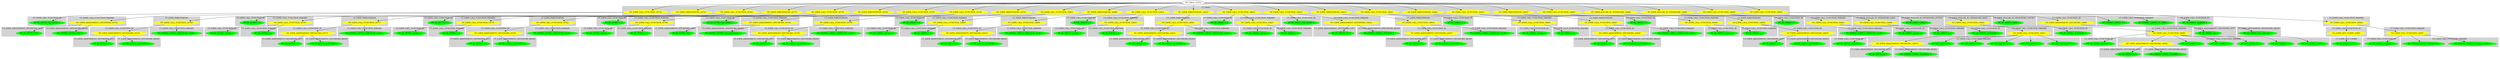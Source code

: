 digraph {

subgraph cluster0 {
 node [style=filled,color=white];
 style=filled;
 color=lightgrey;
 label = "CT_PROG";

"NT_EXPR_CALL_FUNCTION_16754"
 [fillcolor = yellow]
"NT_EXPR_PARENTHESIS_16759"
 [fillcolor = yellow]
"NT_EXPR_CALL_FUNCTION_16765"
 [fillcolor = yellow]
"NT_EXPR_PARENTHESIS_16770"
 [fillcolor = yellow]
"NT_EXPR_CALL_FUNCTION_16776"
 [fillcolor = yellow]
"NT_EXPR_PARENTHESIS_16781"
 [fillcolor = yellow]
"NT_EXPR_CALL_FUNCTION_16787"
 [fillcolor = yellow]
"NT_EXPR_CALL_FUNCTION_16792"
 [fillcolor = yellow]
"NT_EXPR_PARENTHESIS_16797"
 [fillcolor = yellow]
"NT_EXPR_CALL_FUNCTION_16803"
 [fillcolor = yellow]
"NT_EXPR_PARENTHESIS_16808"
 [fillcolor = yellow]
"NT_EXPR_CALL_FUNCTION_16814"
 [fillcolor = yellow]
"NT_EXPR_PARENTHESIS_16819"
 [fillcolor = yellow]
"NT_EXPR_CALL_FUNCTION_16825"
 [fillcolor = yellow]
"NT_EXPR_CALL_FUNCTION_16830"
 [fillcolor = yellow]
"NT_EXPR_PARENTHESIS_16835"
 [fillcolor = yellow]
"NT_EXPR_CALL_FUNCTION_16841"
 [fillcolor = yellow]
"NT_EXPR_PARENTHESIS_16846"
 [fillcolor = yellow]
"NT_EXPR_CALL_FUNCTION_16852"
 [fillcolor = yellow]
"NT_EXPR_PARENTHESIS_16857"
 [fillcolor = yellow]
"NT_EXPR_CALL_FUNCTION_16863"
 [fillcolor = yellow]
"NT_EXPR_DOLLAR_AT_OPERATORS_16868"
 [fillcolor = yellow]
"NT_EXPR_DOLLAR_AT_OPERATORS_16882"
 [fillcolor = yellow]
"NT_EXPR_CALL_FUNCTION_16896"
 [fillcolor = yellow]
"NT_EXPR_CALL_FUNCTION_16902"
 [fillcolor = yellow]
}
"NT_PROG_16753"->"NT_EXPR_CALL_FUNCTION_16754"
subgraph cluster1 {
 node [style=filled,color=white];
 style=filled;
 color=lightgrey;
 label = "CT_EXPR_CALL_FUNCTION_ID";

"NT_ID_16755< Sys.setenv >"
 [fillcolor = green]
}
subgraph cluster2 {
 node [style=filled,color=white];
 style=filled;
 color=lightgrey;
 label = "CT_EXPR_CALL_FUNCTION_PARAMS";

"NT_EXPR_ASSIGNMENT_OPETATORS_16756"
 [fillcolor = yellow]
}
"NT_EXPR_CALL_FUNCTION_16754"->"NT_ID_16755< Sys.setenv >"
"NT_EXPR_CALL_FUNCTION_16754"->"NT_EXPR_ASSIGNMENT_OPETATORS_16756"
subgraph cluster3 {
 node [style=filled,color=white];
 style=filled;
 color=lightgrey;
 label = "CT_EXPR_ASSIGNMENT_OPETATORS_LEFT";

"NT_ID_16757< TZ >"
 [fillcolor = green]
}
subgraph cluster4 {
 node [style=filled,color=white];
 style=filled;
 color=lightgrey;
 label = "CT_EXPR_ASSIGNMENT_OPETATORS_RIGHT";

"NT_STRING_16758< UTC >"
 [fillcolor = green]
}
"NT_EXPR_ASSIGNMENT_OPETATORS_16756"->"NT_ID_16757< TZ >"
"NT_EXPR_ASSIGNMENT_OPETATORS_16756"->"NT_STRING_16758< UTC >"
"NT_PROG_16753"->"NT_EXPR_PARENTHESIS_16759"
subgraph cluster5 {
 node [style=filled,color=white];
 style=filled;
 color=lightgrey;
 label = "CT_EXPR_PARENTHESIS";

"NT_EXPR_CALL_FUNCTION_16760"
 [fillcolor = yellow]
}
"NT_EXPR_PARENTHESIS_16759"->"NT_EXPR_CALL_FUNCTION_16760"
subgraph cluster6 {
 node [style=filled,color=white];
 style=filled;
 color=lightgrey;
 label = "CT_EXPR_CALL_FUNCTION_ID";

"NT_EXPR_ASSIGNMENT_OPETATORS_16761"
 [fillcolor = yellow]
}
subgraph cluster7 {
 node [style=filled,color=white];
 style=filled;
 color=lightgrey;
 label = "CT_EXPR_CALL_FUNCTION_PARAMS";

"NT_STRING_16764< 1848-01-01 12:00 >"
 [fillcolor = green]
}
"NT_EXPR_CALL_FUNCTION_16760"->"NT_EXPR_ASSIGNMENT_OPETATORS_16761"
subgraph cluster8 {
 node [style=filled,color=white];
 style=filled;
 color=lightgrey;
 label = "CT_EXPR_ASSIGNMENT_OPETATORS_LEFT";

"NT_ID_16762< z >"
 [fillcolor = green]
}
subgraph cluster9 {
 node [style=filled,color=white];
 style=filled;
 color=lightgrey;
 label = "CT_EXPR_ASSIGNMENT_OPETATORS_RIGHT";

"NT_ID_16763< as.POSIXct >"
 [fillcolor = green]
}
"NT_EXPR_ASSIGNMENT_OPETATORS_16761"->"NT_ID_16762< z >"
"NT_EXPR_ASSIGNMENT_OPETATORS_16761"->"NT_ID_16763< as.POSIXct >"
"NT_EXPR_CALL_FUNCTION_16760"->"NT_STRING_16764< 1848-01-01 12:00 >"
"NT_PROG_16753"->"NT_EXPR_CALL_FUNCTION_16765"
subgraph cluster10 {
 node [style=filled,color=white];
 style=filled;
 color=lightgrey;
 label = "CT_EXPR_CALL_FUNCTION_ID";

"NT_ID_16766< c >"
 [fillcolor = green]
}
subgraph cluster11 {
 node [style=filled,color=white];
 style=filled;
 color=lightgrey;
 label = "CT_EXPR_CALL_FUNCTION_PARAMS";

"NT_EXPR_CALL_FUNCTION_16767"
 [fillcolor = yellow]
}
"NT_EXPR_CALL_FUNCTION_16765"->"NT_ID_16766< c >"
"NT_EXPR_CALL_FUNCTION_16765"->"NT_EXPR_CALL_FUNCTION_16767"
subgraph cluster12 {
 node [style=filled,color=white];
 style=filled;
 color=lightgrey;
 label = "CT_EXPR_CALL_FUNCTION_ID";

"NT_ID_16768< unclass >"
 [fillcolor = green]
}
subgraph cluster13 {
 node [style=filled,color=white];
 style=filled;
 color=lightgrey;
 label = "CT_EXPR_CALL_FUNCTION_PARAMS";

"NT_ID_16769< z >"
 [fillcolor = green]
}
"NT_EXPR_CALL_FUNCTION_16767"->"NT_ID_16768< unclass >"
"NT_EXPR_CALL_FUNCTION_16767"->"NT_ID_16769< z >"
"NT_PROG_16753"->"NT_EXPR_PARENTHESIS_16770"
subgraph cluster14 {
 node [style=filled,color=white];
 style=filled;
 color=lightgrey;
 label = "CT_EXPR_PARENTHESIS";

"NT_EXPR_CALL_FUNCTION_16771"
 [fillcolor = yellow]
}
"NT_EXPR_PARENTHESIS_16770"->"NT_EXPR_CALL_FUNCTION_16771"
subgraph cluster15 {
 node [style=filled,color=white];
 style=filled;
 color=lightgrey;
 label = "CT_EXPR_CALL_FUNCTION_ID";

"NT_EXPR_ASSIGNMENT_OPETATORS_16772"
 [fillcolor = yellow]
}
subgraph cluster16 {
 node [style=filled,color=white];
 style=filled;
 color=lightgrey;
 label = "CT_EXPR_CALL_FUNCTION_PARAMS";

"NT_STRING_16775< 2040-01-01 12:00 >"
 [fillcolor = green]
}
"NT_EXPR_CALL_FUNCTION_16771"->"NT_EXPR_ASSIGNMENT_OPETATORS_16772"
subgraph cluster17 {
 node [style=filled,color=white];
 style=filled;
 color=lightgrey;
 label = "CT_EXPR_ASSIGNMENT_OPETATORS_LEFT";

"NT_ID_16773< z >"
 [fillcolor = green]
}
subgraph cluster18 {
 node [style=filled,color=white];
 style=filled;
 color=lightgrey;
 label = "CT_EXPR_ASSIGNMENT_OPETATORS_RIGHT";

"NT_ID_16774< as.POSIXct >"
 [fillcolor = green]
}
"NT_EXPR_ASSIGNMENT_OPETATORS_16772"->"NT_ID_16773< z >"
"NT_EXPR_ASSIGNMENT_OPETATORS_16772"->"NT_ID_16774< as.POSIXct >"
"NT_EXPR_CALL_FUNCTION_16771"->"NT_STRING_16775< 2040-01-01 12:00 >"
"NT_PROG_16753"->"NT_EXPR_CALL_FUNCTION_16776"
subgraph cluster19 {
 node [style=filled,color=white];
 style=filled;
 color=lightgrey;
 label = "CT_EXPR_CALL_FUNCTION_ID";

"NT_ID_16777< c >"
 [fillcolor = green]
}
subgraph cluster20 {
 node [style=filled,color=white];
 style=filled;
 color=lightgrey;
 label = "CT_EXPR_CALL_FUNCTION_PARAMS";

"NT_EXPR_CALL_FUNCTION_16778"
 [fillcolor = yellow]
}
"NT_EXPR_CALL_FUNCTION_16776"->"NT_ID_16777< c >"
"NT_EXPR_CALL_FUNCTION_16776"->"NT_EXPR_CALL_FUNCTION_16778"
subgraph cluster21 {
 node [style=filled,color=white];
 style=filled;
 color=lightgrey;
 label = "CT_EXPR_CALL_FUNCTION_ID";

"NT_ID_16779< unclass >"
 [fillcolor = green]
}
subgraph cluster22 {
 node [style=filled,color=white];
 style=filled;
 color=lightgrey;
 label = "CT_EXPR_CALL_FUNCTION_PARAMS";

"NT_ID_16780< z >"
 [fillcolor = green]
}
"NT_EXPR_CALL_FUNCTION_16778"->"NT_ID_16779< unclass >"
"NT_EXPR_CALL_FUNCTION_16778"->"NT_ID_16780< z >"
"NT_PROG_16753"->"NT_EXPR_PARENTHESIS_16781"
subgraph cluster23 {
 node [style=filled,color=white];
 style=filled;
 color=lightgrey;
 label = "CT_EXPR_PARENTHESIS";

"NT_EXPR_CALL_FUNCTION_16782"
 [fillcolor = yellow]
}
"NT_EXPR_PARENTHESIS_16781"->"NT_EXPR_CALL_FUNCTION_16782"
subgraph cluster24 {
 node [style=filled,color=white];
 style=filled;
 color=lightgrey;
 label = "CT_EXPR_CALL_FUNCTION_ID";

"NT_EXPR_ASSIGNMENT_OPETATORS_16783"
 [fillcolor = yellow]
}
subgraph cluster25 {
 node [style=filled,color=white];
 style=filled;
 color=lightgrey;
 label = "CT_EXPR_CALL_FUNCTION_PARAMS";

"NT_STRING_16786< 2040-07-01 12:00 >"
 [fillcolor = green]
}
"NT_EXPR_CALL_FUNCTION_16782"->"NT_EXPR_ASSIGNMENT_OPETATORS_16783"
subgraph cluster26 {
 node [style=filled,color=white];
 style=filled;
 color=lightgrey;
 label = "CT_EXPR_ASSIGNMENT_OPETATORS_LEFT";

"NT_ID_16784< z >"
 [fillcolor = green]
}
subgraph cluster27 {
 node [style=filled,color=white];
 style=filled;
 color=lightgrey;
 label = "CT_EXPR_ASSIGNMENT_OPETATORS_RIGHT";

"NT_ID_16785< as.POSIXct >"
 [fillcolor = green]
}
"NT_EXPR_ASSIGNMENT_OPETATORS_16783"->"NT_ID_16784< z >"
"NT_EXPR_ASSIGNMENT_OPETATORS_16783"->"NT_ID_16785< as.POSIXct >"
"NT_EXPR_CALL_FUNCTION_16782"->"NT_STRING_16786< 2040-07-01 12:00 >"
"NT_PROG_16753"->"NT_EXPR_CALL_FUNCTION_16787"
subgraph cluster28 {
 node [style=filled,color=white];
 style=filled;
 color=lightgrey;
 label = "CT_EXPR_CALL_FUNCTION_ID";

"NT_ID_16788< c >"
 [fillcolor = green]
}
subgraph cluster29 {
 node [style=filled,color=white];
 style=filled;
 color=lightgrey;
 label = "CT_EXPR_CALL_FUNCTION_PARAMS";

"NT_EXPR_CALL_FUNCTION_16789"
 [fillcolor = yellow]
}
"NT_EXPR_CALL_FUNCTION_16787"->"NT_ID_16788< c >"
"NT_EXPR_CALL_FUNCTION_16787"->"NT_EXPR_CALL_FUNCTION_16789"
subgraph cluster30 {
 node [style=filled,color=white];
 style=filled;
 color=lightgrey;
 label = "CT_EXPR_CALL_FUNCTION_ID";

"NT_ID_16790< unclass >"
 [fillcolor = green]
}
subgraph cluster31 {
 node [style=filled,color=white];
 style=filled;
 color=lightgrey;
 label = "CT_EXPR_CALL_FUNCTION_PARAMS";

"NT_ID_16791< z >"
 [fillcolor = green]
}
"NT_EXPR_CALL_FUNCTION_16789"->"NT_ID_16790< unclass >"
"NT_EXPR_CALL_FUNCTION_16789"->"NT_ID_16791< z >"
"NT_PROG_16753"->"NT_EXPR_CALL_FUNCTION_16792"
subgraph cluster32 {
 node [style=filled,color=white];
 style=filled;
 color=lightgrey;
 label = "CT_EXPR_CALL_FUNCTION_ID";

"NT_ID_16793< Sys.setenv >"
 [fillcolor = green]
}
subgraph cluster33 {
 node [style=filled,color=white];
 style=filled;
 color=lightgrey;
 label = "CT_EXPR_CALL_FUNCTION_PARAMS";

"NT_EXPR_ASSIGNMENT_OPETATORS_16794"
 [fillcolor = yellow]
}
"NT_EXPR_CALL_FUNCTION_16792"->"NT_ID_16793< Sys.setenv >"
"NT_EXPR_CALL_FUNCTION_16792"->"NT_EXPR_ASSIGNMENT_OPETATORS_16794"
subgraph cluster34 {
 node [style=filled,color=white];
 style=filled;
 color=lightgrey;
 label = "CT_EXPR_ASSIGNMENT_OPETATORS_LEFT";

"NT_ID_16795< TZ >"
 [fillcolor = green]
}
subgraph cluster35 {
 node [style=filled,color=white];
 style=filled;
 color=lightgrey;
 label = "CT_EXPR_ASSIGNMENT_OPETATORS_RIGHT";

"NT_STRING_16796< Europe/London >"
 [fillcolor = green]
}
"NT_EXPR_ASSIGNMENT_OPETATORS_16794"->"NT_ID_16795< TZ >"
"NT_EXPR_ASSIGNMENT_OPETATORS_16794"->"NT_STRING_16796< Europe/London >"
"NT_PROG_16753"->"NT_EXPR_PARENTHESIS_16797"
subgraph cluster36 {
 node [style=filled,color=white];
 style=filled;
 color=lightgrey;
 label = "CT_EXPR_PARENTHESIS";

"NT_EXPR_CALL_FUNCTION_16798"
 [fillcolor = yellow]
}
"NT_EXPR_PARENTHESIS_16797"->"NT_EXPR_CALL_FUNCTION_16798"
subgraph cluster37 {
 node [style=filled,color=white];
 style=filled;
 color=lightgrey;
 label = "CT_EXPR_CALL_FUNCTION_ID";

"NT_EXPR_ASSIGNMENT_OPETATORS_16799"
 [fillcolor = yellow]
}
subgraph cluster38 {
 node [style=filled,color=white];
 style=filled;
 color=lightgrey;
 label = "CT_EXPR_CALL_FUNCTION_PARAMS";

"NT_STRING_16802< 1848-01-01 12:00 >"
 [fillcolor = green]
}
"NT_EXPR_CALL_FUNCTION_16798"->"NT_EXPR_ASSIGNMENT_OPETATORS_16799"
subgraph cluster39 {
 node [style=filled,color=white];
 style=filled;
 color=lightgrey;
 label = "CT_EXPR_ASSIGNMENT_OPETATORS_LEFT";

"NT_ID_16800< z >"
 [fillcolor = green]
}
subgraph cluster40 {
 node [style=filled,color=white];
 style=filled;
 color=lightgrey;
 label = "CT_EXPR_ASSIGNMENT_OPETATORS_RIGHT";

"NT_ID_16801< as.POSIXct >"
 [fillcolor = green]
}
"NT_EXPR_ASSIGNMENT_OPETATORS_16799"->"NT_ID_16800< z >"
"NT_EXPR_ASSIGNMENT_OPETATORS_16799"->"NT_ID_16801< as.POSIXct >"
"NT_EXPR_CALL_FUNCTION_16798"->"NT_STRING_16802< 1848-01-01 12:00 >"
"NT_PROG_16753"->"NT_EXPR_CALL_FUNCTION_16803"
subgraph cluster41 {
 node [style=filled,color=white];
 style=filled;
 color=lightgrey;
 label = "CT_EXPR_CALL_FUNCTION_ID";

"NT_ID_16804< c >"
 [fillcolor = green]
}
subgraph cluster42 {
 node [style=filled,color=white];
 style=filled;
 color=lightgrey;
 label = "CT_EXPR_CALL_FUNCTION_PARAMS";

"NT_EXPR_CALL_FUNCTION_16805"
 [fillcolor = yellow]
}
"NT_EXPR_CALL_FUNCTION_16803"->"NT_ID_16804< c >"
"NT_EXPR_CALL_FUNCTION_16803"->"NT_EXPR_CALL_FUNCTION_16805"
subgraph cluster43 {
 node [style=filled,color=white];
 style=filled;
 color=lightgrey;
 label = "CT_EXPR_CALL_FUNCTION_ID";

"NT_ID_16806< unclass >"
 [fillcolor = green]
}
subgraph cluster44 {
 node [style=filled,color=white];
 style=filled;
 color=lightgrey;
 label = "CT_EXPR_CALL_FUNCTION_PARAMS";

"NT_ID_16807< z >"
 [fillcolor = green]
}
"NT_EXPR_CALL_FUNCTION_16805"->"NT_ID_16806< unclass >"
"NT_EXPR_CALL_FUNCTION_16805"->"NT_ID_16807< z >"
"NT_PROG_16753"->"NT_EXPR_PARENTHESIS_16808"
subgraph cluster45 {
 node [style=filled,color=white];
 style=filled;
 color=lightgrey;
 label = "CT_EXPR_PARENTHESIS";

"NT_EXPR_CALL_FUNCTION_16809"
 [fillcolor = yellow]
}
"NT_EXPR_PARENTHESIS_16808"->"NT_EXPR_CALL_FUNCTION_16809"
subgraph cluster46 {
 node [style=filled,color=white];
 style=filled;
 color=lightgrey;
 label = "CT_EXPR_CALL_FUNCTION_ID";

"NT_EXPR_ASSIGNMENT_OPETATORS_16810"
 [fillcolor = yellow]
}
subgraph cluster47 {
 node [style=filled,color=white];
 style=filled;
 color=lightgrey;
 label = "CT_EXPR_CALL_FUNCTION_PARAMS";

"NT_STRING_16813< 2040-01-01 12:00 >"
 [fillcolor = green]
}
"NT_EXPR_CALL_FUNCTION_16809"->"NT_EXPR_ASSIGNMENT_OPETATORS_16810"
subgraph cluster48 {
 node [style=filled,color=white];
 style=filled;
 color=lightgrey;
 label = "CT_EXPR_ASSIGNMENT_OPETATORS_LEFT";

"NT_ID_16811< z >"
 [fillcolor = green]
}
subgraph cluster49 {
 node [style=filled,color=white];
 style=filled;
 color=lightgrey;
 label = "CT_EXPR_ASSIGNMENT_OPETATORS_RIGHT";

"NT_ID_16812< as.POSIXct >"
 [fillcolor = green]
}
"NT_EXPR_ASSIGNMENT_OPETATORS_16810"->"NT_ID_16811< z >"
"NT_EXPR_ASSIGNMENT_OPETATORS_16810"->"NT_ID_16812< as.POSIXct >"
"NT_EXPR_CALL_FUNCTION_16809"->"NT_STRING_16813< 2040-01-01 12:00 >"
"NT_PROG_16753"->"NT_EXPR_CALL_FUNCTION_16814"
subgraph cluster50 {
 node [style=filled,color=white];
 style=filled;
 color=lightgrey;
 label = "CT_EXPR_CALL_FUNCTION_ID";

"NT_ID_16815< c >"
 [fillcolor = green]
}
subgraph cluster51 {
 node [style=filled,color=white];
 style=filled;
 color=lightgrey;
 label = "CT_EXPR_CALL_FUNCTION_PARAMS";

"NT_EXPR_CALL_FUNCTION_16816"
 [fillcolor = yellow]
}
"NT_EXPR_CALL_FUNCTION_16814"->"NT_ID_16815< c >"
"NT_EXPR_CALL_FUNCTION_16814"->"NT_EXPR_CALL_FUNCTION_16816"
subgraph cluster52 {
 node [style=filled,color=white];
 style=filled;
 color=lightgrey;
 label = "CT_EXPR_CALL_FUNCTION_ID";

"NT_ID_16817< unclass >"
 [fillcolor = green]
}
subgraph cluster53 {
 node [style=filled,color=white];
 style=filled;
 color=lightgrey;
 label = "CT_EXPR_CALL_FUNCTION_PARAMS";

"NT_ID_16818< z >"
 [fillcolor = green]
}
"NT_EXPR_CALL_FUNCTION_16816"->"NT_ID_16817< unclass >"
"NT_EXPR_CALL_FUNCTION_16816"->"NT_ID_16818< z >"
"NT_PROG_16753"->"NT_EXPR_PARENTHESIS_16819"
subgraph cluster54 {
 node [style=filled,color=white];
 style=filled;
 color=lightgrey;
 label = "CT_EXPR_PARENTHESIS";

"NT_EXPR_CALL_FUNCTION_16820"
 [fillcolor = yellow]
}
"NT_EXPR_PARENTHESIS_16819"->"NT_EXPR_CALL_FUNCTION_16820"
subgraph cluster55 {
 node [style=filled,color=white];
 style=filled;
 color=lightgrey;
 label = "CT_EXPR_CALL_FUNCTION_ID";

"NT_EXPR_ASSIGNMENT_OPETATORS_16821"
 [fillcolor = yellow]
}
subgraph cluster56 {
 node [style=filled,color=white];
 style=filled;
 color=lightgrey;
 label = "CT_EXPR_CALL_FUNCTION_PARAMS";

"NT_STRING_16824< 2040-07-01 12:00 >"
 [fillcolor = green]
}
"NT_EXPR_CALL_FUNCTION_16820"->"NT_EXPR_ASSIGNMENT_OPETATORS_16821"
subgraph cluster57 {
 node [style=filled,color=white];
 style=filled;
 color=lightgrey;
 label = "CT_EXPR_ASSIGNMENT_OPETATORS_LEFT";

"NT_ID_16822< z >"
 [fillcolor = green]
}
subgraph cluster58 {
 node [style=filled,color=white];
 style=filled;
 color=lightgrey;
 label = "CT_EXPR_ASSIGNMENT_OPETATORS_RIGHT";

"NT_ID_16823< as.POSIXct >"
 [fillcolor = green]
}
"NT_EXPR_ASSIGNMENT_OPETATORS_16821"->"NT_ID_16822< z >"
"NT_EXPR_ASSIGNMENT_OPETATORS_16821"->"NT_ID_16823< as.POSIXct >"
"NT_EXPR_CALL_FUNCTION_16820"->"NT_STRING_16824< 2040-07-01 12:00 >"
"NT_PROG_16753"->"NT_EXPR_CALL_FUNCTION_16825"
subgraph cluster59 {
 node [style=filled,color=white];
 style=filled;
 color=lightgrey;
 label = "CT_EXPR_CALL_FUNCTION_ID";

"NT_ID_16826< c >"
 [fillcolor = green]
}
subgraph cluster60 {
 node [style=filled,color=white];
 style=filled;
 color=lightgrey;
 label = "CT_EXPR_CALL_FUNCTION_PARAMS";

"NT_EXPR_CALL_FUNCTION_16827"
 [fillcolor = yellow]
}
"NT_EXPR_CALL_FUNCTION_16825"->"NT_ID_16826< c >"
"NT_EXPR_CALL_FUNCTION_16825"->"NT_EXPR_CALL_FUNCTION_16827"
subgraph cluster61 {
 node [style=filled,color=white];
 style=filled;
 color=lightgrey;
 label = "CT_EXPR_CALL_FUNCTION_ID";

"NT_ID_16828< unclass >"
 [fillcolor = green]
}
subgraph cluster62 {
 node [style=filled,color=white];
 style=filled;
 color=lightgrey;
 label = "CT_EXPR_CALL_FUNCTION_PARAMS";

"NT_ID_16829< z >"
 [fillcolor = green]
}
"NT_EXPR_CALL_FUNCTION_16827"->"NT_ID_16828< unclass >"
"NT_EXPR_CALL_FUNCTION_16827"->"NT_ID_16829< z >"
"NT_PROG_16753"->"NT_EXPR_CALL_FUNCTION_16830"
subgraph cluster63 {
 node [style=filled,color=white];
 style=filled;
 color=lightgrey;
 label = "CT_EXPR_CALL_FUNCTION_ID";

"NT_ID_16831< Sys.setenv >"
 [fillcolor = green]
}
subgraph cluster64 {
 node [style=filled,color=white];
 style=filled;
 color=lightgrey;
 label = "CT_EXPR_CALL_FUNCTION_PARAMS";

"NT_EXPR_ASSIGNMENT_OPETATORS_16832"
 [fillcolor = yellow]
}
"NT_EXPR_CALL_FUNCTION_16830"->"NT_ID_16831< Sys.setenv >"
"NT_EXPR_CALL_FUNCTION_16830"->"NT_EXPR_ASSIGNMENT_OPETATORS_16832"
subgraph cluster65 {
 node [style=filled,color=white];
 style=filled;
 color=lightgrey;
 label = "CT_EXPR_ASSIGNMENT_OPETATORS_LEFT";

"NT_ID_16833< TZ >"
 [fillcolor = green]
}
subgraph cluster66 {
 node [style=filled,color=white];
 style=filled;
 color=lightgrey;
 label = "CT_EXPR_ASSIGNMENT_OPETATORS_RIGHT";

"NT_STRING_16834< EST5EDT >"
 [fillcolor = green]
}
"NT_EXPR_ASSIGNMENT_OPETATORS_16832"->"NT_ID_16833< TZ >"
"NT_EXPR_ASSIGNMENT_OPETATORS_16832"->"NT_STRING_16834< EST5EDT >"
"NT_PROG_16753"->"NT_EXPR_PARENTHESIS_16835"
subgraph cluster67 {
 node [style=filled,color=white];
 style=filled;
 color=lightgrey;
 label = "CT_EXPR_PARENTHESIS";

"NT_EXPR_CALL_FUNCTION_16836"
 [fillcolor = yellow]
}
"NT_EXPR_PARENTHESIS_16835"->"NT_EXPR_CALL_FUNCTION_16836"
subgraph cluster68 {
 node [style=filled,color=white];
 style=filled;
 color=lightgrey;
 label = "CT_EXPR_CALL_FUNCTION_ID";

"NT_EXPR_ASSIGNMENT_OPETATORS_16837"
 [fillcolor = yellow]
}
subgraph cluster69 {
 node [style=filled,color=white];
 style=filled;
 color=lightgrey;
 label = "CT_EXPR_CALL_FUNCTION_PARAMS";

"NT_STRING_16840< 1848-01-01 12:00 >"
 [fillcolor = green]
}
"NT_EXPR_CALL_FUNCTION_16836"->"NT_EXPR_ASSIGNMENT_OPETATORS_16837"
subgraph cluster70 {
 node [style=filled,color=white];
 style=filled;
 color=lightgrey;
 label = "CT_EXPR_ASSIGNMENT_OPETATORS_LEFT";

"NT_ID_16838< z >"
 [fillcolor = green]
}
subgraph cluster71 {
 node [style=filled,color=white];
 style=filled;
 color=lightgrey;
 label = "CT_EXPR_ASSIGNMENT_OPETATORS_RIGHT";

"NT_ID_16839< as.POSIXct >"
 [fillcolor = green]
}
"NT_EXPR_ASSIGNMENT_OPETATORS_16837"->"NT_ID_16838< z >"
"NT_EXPR_ASSIGNMENT_OPETATORS_16837"->"NT_ID_16839< as.POSIXct >"
"NT_EXPR_CALL_FUNCTION_16836"->"NT_STRING_16840< 1848-01-01 12:00 >"
"NT_PROG_16753"->"NT_EXPR_CALL_FUNCTION_16841"
subgraph cluster72 {
 node [style=filled,color=white];
 style=filled;
 color=lightgrey;
 label = "CT_EXPR_CALL_FUNCTION_ID";

"NT_ID_16842< c >"
 [fillcolor = green]
}
subgraph cluster73 {
 node [style=filled,color=white];
 style=filled;
 color=lightgrey;
 label = "CT_EXPR_CALL_FUNCTION_PARAMS";

"NT_EXPR_CALL_FUNCTION_16843"
 [fillcolor = yellow]
}
"NT_EXPR_CALL_FUNCTION_16841"->"NT_ID_16842< c >"
"NT_EXPR_CALL_FUNCTION_16841"->"NT_EXPR_CALL_FUNCTION_16843"
subgraph cluster74 {
 node [style=filled,color=white];
 style=filled;
 color=lightgrey;
 label = "CT_EXPR_CALL_FUNCTION_ID";

"NT_ID_16844< unclass >"
 [fillcolor = green]
}
subgraph cluster75 {
 node [style=filled,color=white];
 style=filled;
 color=lightgrey;
 label = "CT_EXPR_CALL_FUNCTION_PARAMS";

"NT_ID_16845< z >"
 [fillcolor = green]
}
"NT_EXPR_CALL_FUNCTION_16843"->"NT_ID_16844< unclass >"
"NT_EXPR_CALL_FUNCTION_16843"->"NT_ID_16845< z >"
"NT_PROG_16753"->"NT_EXPR_PARENTHESIS_16846"
subgraph cluster76 {
 node [style=filled,color=white];
 style=filled;
 color=lightgrey;
 label = "CT_EXPR_PARENTHESIS";

"NT_EXPR_CALL_FUNCTION_16847"
 [fillcolor = yellow]
}
"NT_EXPR_PARENTHESIS_16846"->"NT_EXPR_CALL_FUNCTION_16847"
subgraph cluster77 {
 node [style=filled,color=white];
 style=filled;
 color=lightgrey;
 label = "CT_EXPR_CALL_FUNCTION_ID";

"NT_EXPR_ASSIGNMENT_OPETATORS_16848"
 [fillcolor = yellow]
}
subgraph cluster78 {
 node [style=filled,color=white];
 style=filled;
 color=lightgrey;
 label = "CT_EXPR_CALL_FUNCTION_PARAMS";

"NT_STRING_16851< 2040-01-01 12:00 >"
 [fillcolor = green]
}
"NT_EXPR_CALL_FUNCTION_16847"->"NT_EXPR_ASSIGNMENT_OPETATORS_16848"
subgraph cluster79 {
 node [style=filled,color=white];
 style=filled;
 color=lightgrey;
 label = "CT_EXPR_ASSIGNMENT_OPETATORS_LEFT";

"NT_ID_16849< z >"
 [fillcolor = green]
}
subgraph cluster80 {
 node [style=filled,color=white];
 style=filled;
 color=lightgrey;
 label = "CT_EXPR_ASSIGNMENT_OPETATORS_RIGHT";

"NT_ID_16850< as.POSIXct >"
 [fillcolor = green]
}
"NT_EXPR_ASSIGNMENT_OPETATORS_16848"->"NT_ID_16849< z >"
"NT_EXPR_ASSIGNMENT_OPETATORS_16848"->"NT_ID_16850< as.POSIXct >"
"NT_EXPR_CALL_FUNCTION_16847"->"NT_STRING_16851< 2040-01-01 12:00 >"
"NT_PROG_16753"->"NT_EXPR_CALL_FUNCTION_16852"
subgraph cluster81 {
 node [style=filled,color=white];
 style=filled;
 color=lightgrey;
 label = "CT_EXPR_CALL_FUNCTION_ID";

"NT_ID_16853< c >"
 [fillcolor = green]
}
subgraph cluster82 {
 node [style=filled,color=white];
 style=filled;
 color=lightgrey;
 label = "CT_EXPR_CALL_FUNCTION_PARAMS";

"NT_EXPR_CALL_FUNCTION_16854"
 [fillcolor = yellow]
}
"NT_EXPR_CALL_FUNCTION_16852"->"NT_ID_16853< c >"
"NT_EXPR_CALL_FUNCTION_16852"->"NT_EXPR_CALL_FUNCTION_16854"
subgraph cluster83 {
 node [style=filled,color=white];
 style=filled;
 color=lightgrey;
 label = "CT_EXPR_CALL_FUNCTION_ID";

"NT_ID_16855< unclass >"
 [fillcolor = green]
}
subgraph cluster84 {
 node [style=filled,color=white];
 style=filled;
 color=lightgrey;
 label = "CT_EXPR_CALL_FUNCTION_PARAMS";

"NT_ID_16856< z >"
 [fillcolor = green]
}
"NT_EXPR_CALL_FUNCTION_16854"->"NT_ID_16855< unclass >"
"NT_EXPR_CALL_FUNCTION_16854"->"NT_ID_16856< z >"
"NT_PROG_16753"->"NT_EXPR_PARENTHESIS_16857"
subgraph cluster85 {
 node [style=filled,color=white];
 style=filled;
 color=lightgrey;
 label = "CT_EXPR_PARENTHESIS";

"NT_EXPR_CALL_FUNCTION_16858"
 [fillcolor = yellow]
}
"NT_EXPR_PARENTHESIS_16857"->"NT_EXPR_CALL_FUNCTION_16858"
subgraph cluster86 {
 node [style=filled,color=white];
 style=filled;
 color=lightgrey;
 label = "CT_EXPR_CALL_FUNCTION_ID";

"NT_EXPR_ASSIGNMENT_OPETATORS_16859"
 [fillcolor = yellow]
}
subgraph cluster87 {
 node [style=filled,color=white];
 style=filled;
 color=lightgrey;
 label = "CT_EXPR_CALL_FUNCTION_PARAMS";

"NT_STRING_16862< 2040-07-01 12:00 >"
 [fillcolor = green]
}
"NT_EXPR_CALL_FUNCTION_16858"->"NT_EXPR_ASSIGNMENT_OPETATORS_16859"
subgraph cluster88 {
 node [style=filled,color=white];
 style=filled;
 color=lightgrey;
 label = "CT_EXPR_ASSIGNMENT_OPETATORS_LEFT";

"NT_ID_16860< z >"
 [fillcolor = green]
}
subgraph cluster89 {
 node [style=filled,color=white];
 style=filled;
 color=lightgrey;
 label = "CT_EXPR_ASSIGNMENT_OPETATORS_RIGHT";

"NT_ID_16861< as.POSIXct >"
 [fillcolor = green]
}
"NT_EXPR_ASSIGNMENT_OPETATORS_16859"->"NT_ID_16860< z >"
"NT_EXPR_ASSIGNMENT_OPETATORS_16859"->"NT_ID_16861< as.POSIXct >"
"NT_EXPR_CALL_FUNCTION_16858"->"NT_STRING_16862< 2040-07-01 12:00 >"
"NT_PROG_16753"->"NT_EXPR_CALL_FUNCTION_16863"
subgraph cluster90 {
 node [style=filled,color=white];
 style=filled;
 color=lightgrey;
 label = "CT_EXPR_CALL_FUNCTION_ID";

"NT_ID_16864< c >"
 [fillcolor = green]
}
subgraph cluster91 {
 node [style=filled,color=white];
 style=filled;
 color=lightgrey;
 label = "CT_EXPR_CALL_FUNCTION_PARAMS";

"NT_EXPR_CALL_FUNCTION_16865"
 [fillcolor = yellow]
}
"NT_EXPR_CALL_FUNCTION_16863"->"NT_ID_16864< c >"
"NT_EXPR_CALL_FUNCTION_16863"->"NT_EXPR_CALL_FUNCTION_16865"
subgraph cluster92 {
 node [style=filled,color=white];
 style=filled;
 color=lightgrey;
 label = "CT_EXPR_CALL_FUNCTION_ID";

"NT_ID_16866< unclass >"
 [fillcolor = green]
}
subgraph cluster93 {
 node [style=filled,color=white];
 style=filled;
 color=lightgrey;
 label = "CT_EXPR_CALL_FUNCTION_PARAMS";

"NT_ID_16867< z >"
 [fillcolor = green]
}
"NT_EXPR_CALL_FUNCTION_16865"->"NT_ID_16866< unclass >"
"NT_EXPR_CALL_FUNCTION_16865"->"NT_ID_16867< z >"
"NT_PROG_16753"->"NT_EXPR_DOLLAR_AT_OPERATORS_16868"
subgraph cluster94 {
 node [style=filled,color=white];
 style=filled;
 color=lightgrey;
 label = "CT_EXPR_DOLLAR_AT_OPERATORS_BASE";

"NT_EXPR_CALL_FUNCTION_16869"
 [fillcolor = yellow]
}
subgraph cluster95 {
 node [style=filled,color=white];
 style=filled;
 color=lightgrey;
 label = "CT_EXPR_DOLLAR_AT_OPERATORS_OFFSET";

"NT_ID_16881< wday >"
 [fillcolor = green]
}
"NT_EXPR_DOLLAR_AT_OPERATORS_16868"->"NT_EXPR_CALL_FUNCTION_16869"
subgraph cluster96 {
 node [style=filled,color=white];
 style=filled;
 color=lightgrey;
 label = "CT_EXPR_CALL_FUNCTION_ID";

"NT_ID_16870< as.POSIXlt >"
 [fillcolor = green]
}
subgraph cluster97 {
 node [style=filled,color=white];
 style=filled;
 color=lightgrey;
 label = "CT_EXPR_CALL_FUNCTION_PARAMS";

"NT_EXPR_CALL_FUNCTION_16871"
 [fillcolor = yellow]
}
"NT_EXPR_CALL_FUNCTION_16869"->"NT_ID_16870< as.POSIXlt >"
"NT_EXPR_CALL_FUNCTION_16869"->"NT_EXPR_CALL_FUNCTION_16871"
subgraph cluster98 {
 node [style=filled,color=white];
 style=filled;
 color=lightgrey;
 label = "CT_EXPR_CALL_FUNCTION_ID";

"NT_ID_16872< ISOdate >"
 [fillcolor = green]
}
subgraph cluster99 {
 node [style=filled,color=white];
 style=filled;
 color=lightgrey;
 label = "CT_EXPR_CALL_FUNCTION_PARAMS";

"NT_INT_16873< 2071 >"
 [fillcolor = green]
"NT_INT_16874< 1 >"
 [fillcolor = green]
"NT_INT_16875< 13 >"
 [fillcolor = green]
"NT_INT_16876< 0 >"
 [fillcolor = green]
"NT_INT_16877< 0 >"
 [fillcolor = green]
"NT_EXPR_ASSIGNMENT_OPETATORS_16878"
 [fillcolor = yellow]
}
"NT_EXPR_CALL_FUNCTION_16871"->"NT_ID_16872< ISOdate >"
"NT_EXPR_CALL_FUNCTION_16871"->"NT_INT_16873< 2071 >"
"NT_EXPR_CALL_FUNCTION_16871"->"NT_INT_16874< 1 >"
"NT_EXPR_CALL_FUNCTION_16871"->"NT_INT_16875< 13 >"
"NT_EXPR_CALL_FUNCTION_16871"->"NT_INT_16876< 0 >"
"NT_EXPR_CALL_FUNCTION_16871"->"NT_INT_16877< 0 >"
"NT_EXPR_CALL_FUNCTION_16871"->"NT_EXPR_ASSIGNMENT_OPETATORS_16878"
subgraph cluster100 {
 node [style=filled,color=white];
 style=filled;
 color=lightgrey;
 label = "CT_EXPR_ASSIGNMENT_OPETATORS_LEFT";

"NT_ID_16879< tz >"
 [fillcolor = green]
}
subgraph cluster101 {
 node [style=filled,color=white];
 style=filled;
 color=lightgrey;
 label = "CT_EXPR_ASSIGNMENT_OPETATORS_RIGHT";

"NT_STRING_16880< Etc/GMT-1 >"
 [fillcolor = green]
}
"NT_EXPR_ASSIGNMENT_OPETATORS_16878"->"NT_ID_16879< tz >"
"NT_EXPR_ASSIGNMENT_OPETATORS_16878"->"NT_STRING_16880< Etc/GMT-1 >"
"NT_EXPR_DOLLAR_AT_OPERATORS_16868"->"NT_ID_16881< wday >"
"NT_PROG_16753"->"NT_EXPR_DOLLAR_AT_OPERATORS_16882"
subgraph cluster102 {
 node [style=filled,color=white];
 style=filled;
 color=lightgrey;
 label = "CT_EXPR_DOLLAR_AT_OPERATORS_BASE";

"NT_EXPR_CALL_FUNCTION_16883"
 [fillcolor = yellow]
}
subgraph cluster103 {
 node [style=filled,color=white];
 style=filled;
 color=lightgrey;
 label = "CT_EXPR_DOLLAR_AT_OPERATORS_OFFSET";

"NT_ID_16895< wday >"
 [fillcolor = green]
}
"NT_EXPR_DOLLAR_AT_OPERATORS_16882"->"NT_EXPR_CALL_FUNCTION_16883"
subgraph cluster104 {
 node [style=filled,color=white];
 style=filled;
 color=lightgrey;
 label = "CT_EXPR_CALL_FUNCTION_ID";

"NT_ID_16884< as.POSIXlt >"
 [fillcolor = green]
}
subgraph cluster105 {
 node [style=filled,color=white];
 style=filled;
 color=lightgrey;
 label = "CT_EXPR_CALL_FUNCTION_PARAMS";

"NT_EXPR_CALL_FUNCTION_16885"
 [fillcolor = yellow]
}
"NT_EXPR_CALL_FUNCTION_16883"->"NT_ID_16884< as.POSIXlt >"
"NT_EXPR_CALL_FUNCTION_16883"->"NT_EXPR_CALL_FUNCTION_16885"
subgraph cluster106 {
 node [style=filled,color=white];
 style=filled;
 color=lightgrey;
 label = "CT_EXPR_CALL_FUNCTION_ID";

"NT_ID_16886< ISOdate >"
 [fillcolor = green]
}
subgraph cluster107 {
 node [style=filled,color=white];
 style=filled;
 color=lightgrey;
 label = "CT_EXPR_CALL_FUNCTION_PARAMS";

"NT_INT_16887< 2071 >"
 [fillcolor = green]
"NT_INT_16888< 1 >"
 [fillcolor = green]
"NT_INT_16889< 13 >"
 [fillcolor = green]
"NT_INT_16890< 0 >"
 [fillcolor = green]
"NT_INT_16891< 1 >"
 [fillcolor = green]
"NT_EXPR_ASSIGNMENT_OPETATORS_16892"
 [fillcolor = yellow]
}
"NT_EXPR_CALL_FUNCTION_16885"->"NT_ID_16886< ISOdate >"
"NT_EXPR_CALL_FUNCTION_16885"->"NT_INT_16887< 2071 >"
"NT_EXPR_CALL_FUNCTION_16885"->"NT_INT_16888< 1 >"
"NT_EXPR_CALL_FUNCTION_16885"->"NT_INT_16889< 13 >"
"NT_EXPR_CALL_FUNCTION_16885"->"NT_INT_16890< 0 >"
"NT_EXPR_CALL_FUNCTION_16885"->"NT_INT_16891< 1 >"
"NT_EXPR_CALL_FUNCTION_16885"->"NT_EXPR_ASSIGNMENT_OPETATORS_16892"
subgraph cluster108 {
 node [style=filled,color=white];
 style=filled;
 color=lightgrey;
 label = "CT_EXPR_ASSIGNMENT_OPETATORS_LEFT";

"NT_ID_16893< tz >"
 [fillcolor = green]
}
subgraph cluster109 {
 node [style=filled,color=white];
 style=filled;
 color=lightgrey;
 label = "CT_EXPR_ASSIGNMENT_OPETATORS_RIGHT";

"NT_STRING_16894< Etc/GMT-1 >"
 [fillcolor = green]
}
"NT_EXPR_ASSIGNMENT_OPETATORS_16892"->"NT_ID_16893< tz >"
"NT_EXPR_ASSIGNMENT_OPETATORS_16892"->"NT_STRING_16894< Etc/GMT-1 >"
"NT_EXPR_DOLLAR_AT_OPERATORS_16882"->"NT_ID_16895< wday >"
"NT_PROG_16753"->"NT_EXPR_CALL_FUNCTION_16896"
subgraph cluster110 {
 node [style=filled,color=white];
 style=filled;
 color=lightgrey;
 label = "CT_EXPR_CALL_FUNCTION_ID";

"NT_EXPR_ASSIGNMENT_OPETATORS_16897"
 [fillcolor = yellow]
}
subgraph cluster111 {
 node [style=filled,color=white];
 style=filled;
 color=lightgrey;
 label = "CT_EXPR_CALL_FUNCTION_PARAMS";

"NT_STRING_16900< LC_TIME >"
 [fillcolor = green]
"NT_STRING_16901< C >"
 [fillcolor = green]
}
"NT_EXPR_CALL_FUNCTION_16896"->"NT_EXPR_ASSIGNMENT_OPETATORS_16897"
subgraph cluster112 {
 node [style=filled,color=white];
 style=filled;
 color=lightgrey;
 label = "CT_EXPR_ASSIGNMENT_OPETATORS_LEFT";

"NT_ID_16898< old >"
 [fillcolor = green]
}
subgraph cluster113 {
 node [style=filled,color=white];
 style=filled;
 color=lightgrey;
 label = "CT_EXPR_ASSIGNMENT_OPETATORS_RIGHT";

"NT_ID_16899< Sys.setlocale >"
 [fillcolor = green]
}
"NT_EXPR_ASSIGNMENT_OPETATORS_16897"->"NT_ID_16898< old >"
"NT_EXPR_ASSIGNMENT_OPETATORS_16897"->"NT_ID_16899< Sys.setlocale >"
"NT_EXPR_CALL_FUNCTION_16896"->"NT_STRING_16900< LC_TIME >"
"NT_EXPR_CALL_FUNCTION_16896"->"NT_STRING_16901< C >"
"NT_PROG_16753"->"NT_EXPR_CALL_FUNCTION_16902"
subgraph cluster114 {
 node [style=filled,color=white];
 style=filled;
 color=lightgrey;
 label = "CT_EXPR_CALL_FUNCTION_ID";

"NT_ID_16903< stopifnot >"
 [fillcolor = green]
}
subgraph cluster115 {
 node [style=filled,color=white];
 style=filled;
 color=lightgrey;
 label = "CT_EXPR_CALL_FUNCTION_PARAMS";

"NT_EXPR_CALL_FUNCTION_16904"
 [fillcolor = yellow]
}
"NT_EXPR_CALL_FUNCTION_16902"->"NT_ID_16903< stopifnot >"
"NT_EXPR_CALL_FUNCTION_16902"->"NT_EXPR_CALL_FUNCTION_16904"
subgraph cluster116 {
 node [style=filled,color=white];
 style=filled;
 color=lightgrey;
 label = "CT_EXPR_CALL_FUNCTION_ID";

"NT_EXPR_NOT_UNARY_16905"
 [fillcolor = yellow]
}
subgraph cluster117 {
 node [style=filled,color=white];
 style=filled;
 color=lightgrey;
 label = "CT_EXPR_CALL_FUNCTION_PARAMS";

"NT_EXPR_CALL_FUNCTION_16907"
 [fillcolor = yellow]
}
"NT_EXPR_CALL_FUNCTION_16904"->"NT_EXPR_NOT_UNARY_16905"
subgraph cluster118 {
 node [style=filled,color=white];
 style=filled;
 color=lightgrey;
 label = "CT_EXPR_NOT_UNARY";

"NT_ID_16906< is.na >"
 [fillcolor = green]
}
"NT_EXPR_NOT_UNARY_16905"->"NT_ID_16906< is.na >"
"NT_EXPR_CALL_FUNCTION_16904"->"NT_EXPR_CALL_FUNCTION_16907"
subgraph cluster119 {
 node [style=filled,color=white];
 style=filled;
 color=lightgrey;
 label = "CT_EXPR_CALL_FUNCTION_ID";

"NT_ID_16908< strptime >"
 [fillcolor = green]
}
subgraph cluster120 {
 node [style=filled,color=white];
 style=filled;
 color=lightgrey;
 label = "CT_EXPR_CALL_FUNCTION_PARAMS";

"NT_STRING_16909< 11-August-1903 >"
 [fillcolor = green]
"NT_STRING_16910< %d-%b-%Y >"
 [fillcolor = green]
}
"NT_EXPR_CALL_FUNCTION_16907"->"NT_ID_16908< strptime >"
"NT_EXPR_CALL_FUNCTION_16907"->"NT_STRING_16909< 11-August-1903 >"
"NT_EXPR_CALL_FUNCTION_16907"->"NT_STRING_16910< %d-%b-%Y >"
}
